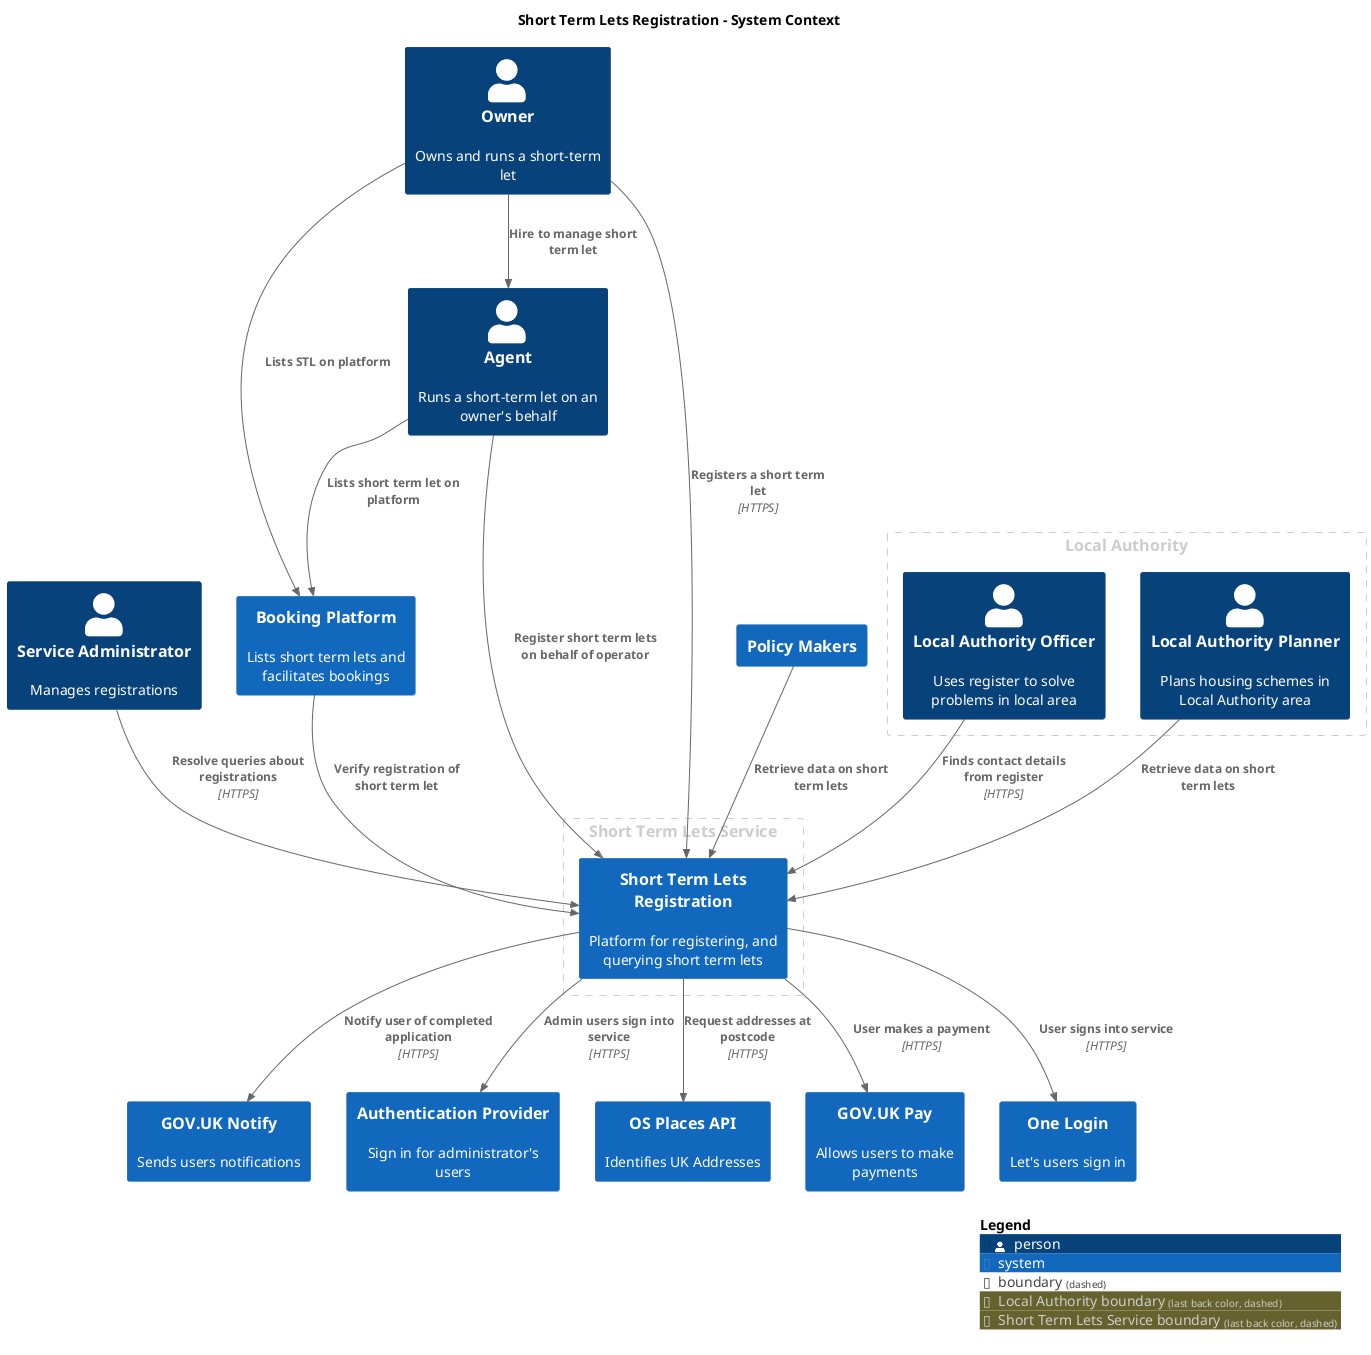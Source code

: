 @startuml
set separator none
title Short Term Lets Registration - System Context

top to bottom direction

!include <C4/C4>
!include <C4/C4_Context>

AddBoundaryTag("Local Authority", $borderColor="#cccccc", $fontColor="#cccccc", $borderStyle="dashed")
Boundary(group_1, "Local Authority", $tags="Local Authority") {
  Person(LocalAuthorityPlanner, "Local Authority Planner", $descr="Plans housing schemes in Local Authority area", $tags="", $link="")
  Person(LocalAuthorityOfficer, "Local Authority Officer", $descr="Uses register to solve problems in local area", $tags="", $link="")
}

AddBoundaryTag("Short Term Lets Service", $borderColor="#cccccc", $fontColor="#cccccc", $borderStyle="dashed")
Boundary(group_2, "Short Term Lets Service", $tags="Short Term Lets Service") {
  System(ShortTermLetsRegistration, "Short Term Lets Registration", $descr="Platform for registering, and querying short term lets", $tags="", $link="")
}

Person(ServiceAdministrator, "Service Administrator", $descr="Manages registrations", $tags="", $link="")
System(GOVUKNotify, "GOV.UK Notify", $descr="Sends users notifications", $tags="", $link="")
System(AuthenticationProvider, "Authentication Provider", $descr="Sign in for administrator's users", $tags="", $link="")
System(OSPlacesAPI, "OS Places API", $descr="Identifies UK Addresses", $tags="", $link="")
Person(Owner, "Owner", $descr="Owns and runs a short-term let", $tags="", $link="")
Person(Agent, "Agent", $descr="Runs a short-term let on an owner's behalf", $tags="", $link="")
System(BookingPlatform, "Booking Platform", $descr="Lists short term lets and facilitates bookings", $tags="", $link="")
System(PolicyMakers, "Policy Makers", $descr="", $tags="", $link="")
System(GOVUKPay, "GOV.UK Pay", $descr="Allows users to make payments", $tags="", $link="")
System(OneLogin, "One Login", $descr="Let's users sign in", $tags="", $link="")

Rel(Owner, Agent, "Hire to manage short term let", $techn="", $tags="", $link="")
Rel(Owner, BookingPlatform, "Lists STL on platform", $techn="", $tags="", $link="")
Rel(Agent, ShortTermLetsRegistration, "Register short term lets on behalf of operator", $techn="", $tags="", $link="")
Rel(Agent, BookingPlatform, "Lists short term let on platform", $techn="", $tags="", $link="")
Rel(BookingPlatform, ShortTermLetsRegistration, "Verify registration of short term let", $techn="", $tags="", $link="")
Rel(LocalAuthorityPlanner, ShortTermLetsRegistration, "Retrieve data on short term lets", $techn="", $tags="", $link="")
Rel(PolicyMakers, ShortTermLetsRegistration, "Retrieve data on short term lets", $techn="", $tags="", $link="")
Rel(Owner, ShortTermLetsRegistration, "Registers a short term let", $techn="HTTPS", $tags="", $link="")
Rel(ServiceAdministrator, ShortTermLetsRegistration, "Resolve queries about registrations", $techn="HTTPS", $tags="", $link="")
Rel(LocalAuthorityOfficer, ShortTermLetsRegistration, "Finds contact details from register", $techn="HTTPS", $tags="", $link="")
Rel(ShortTermLetsRegistration, GOVUKPay, "User makes a payment", $techn="HTTPS", $tags="", $link="")
Rel(ShortTermLetsRegistration, OneLogin, "User signs into service", $techn="HTTPS", $tags="", $link="")
Rel(ShortTermLetsRegistration, AuthenticationProvider, "Admin users sign into service", $techn="HTTPS", $tags="", $link="")
Rel(ShortTermLetsRegistration, GOVUKNotify, "Notify user of completed application", $techn="HTTPS", $tags="", $link="")
Rel(ShortTermLetsRegistration, OSPlacesAPI, "Request addresses at postcode", $techn="HTTPS", $tags="", $link="")

SHOW_LEGEND(true)
@enduml